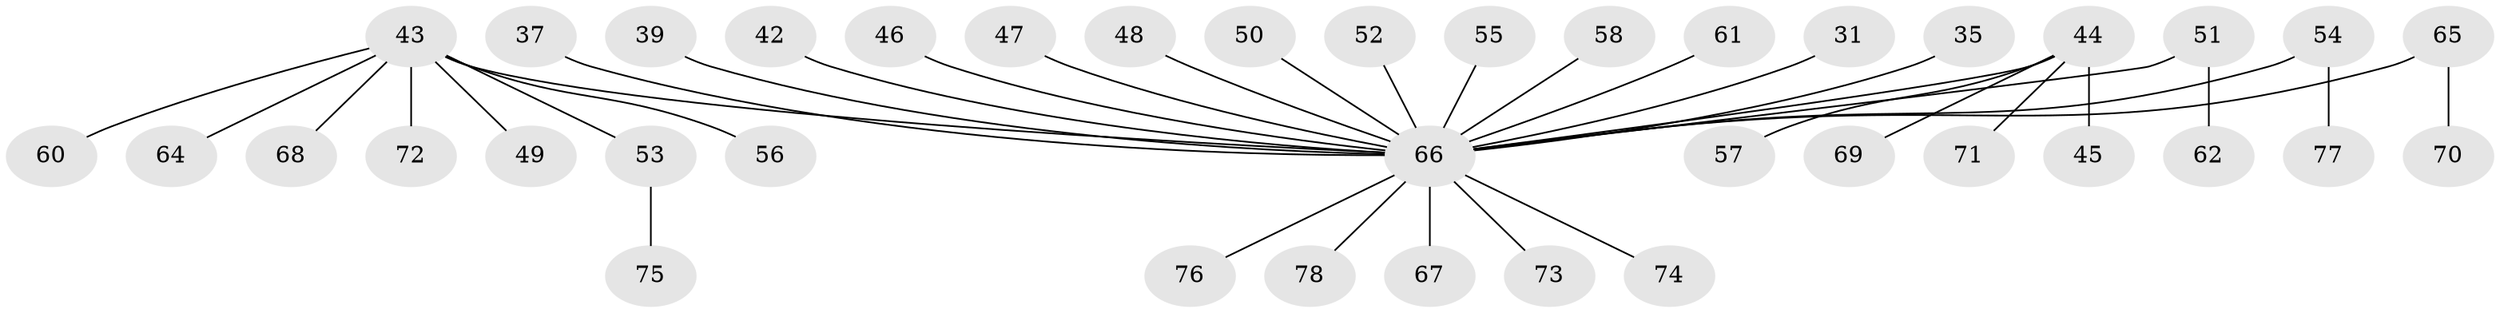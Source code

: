 // original degree distribution, {5: 0.0641025641025641, 7: 0.01282051282051282, 4: 0.07692307692307693, 3: 0.08974358974358974, 1: 0.5256410256410257, 2: 0.23076923076923078}
// Generated by graph-tools (version 1.1) at 2025/57/03/04/25 21:57:09]
// undirected, 39 vertices, 38 edges
graph export_dot {
graph [start="1"]
  node [color=gray90,style=filled];
  31;
  35;
  37;
  39;
  42;
  43 [super="+30+24+32+40"];
  44 [super="+41"];
  45;
  46;
  47;
  48;
  49;
  50;
  51;
  52;
  53;
  54;
  55;
  56;
  57;
  58;
  60;
  61;
  62;
  64;
  65;
  66 [super="+1+13+36+26+27+28+63+34+59+29"];
  67;
  68;
  69;
  70;
  71;
  72;
  73;
  74;
  75;
  76;
  77;
  78;
  31 -- 66;
  35 -- 66;
  37 -- 66;
  39 -- 66;
  42 -- 66;
  43 -- 49;
  43 -- 60;
  43 -- 68;
  43 -- 72;
  43 -- 66;
  43 -- 64;
  43 -- 56;
  43 -- 53;
  44 -- 45;
  44 -- 69;
  44 -- 71;
  44 -- 57;
  44 -- 66;
  46 -- 66;
  47 -- 66;
  48 -- 66;
  50 -- 66;
  51 -- 62;
  51 -- 66;
  52 -- 66;
  53 -- 75;
  54 -- 77;
  54 -- 66;
  55 -- 66;
  58 -- 66;
  61 -- 66;
  65 -- 70;
  65 -- 66;
  66 -- 73;
  66 -- 74;
  66 -- 78;
  66 -- 67;
  66 -- 76;
}
